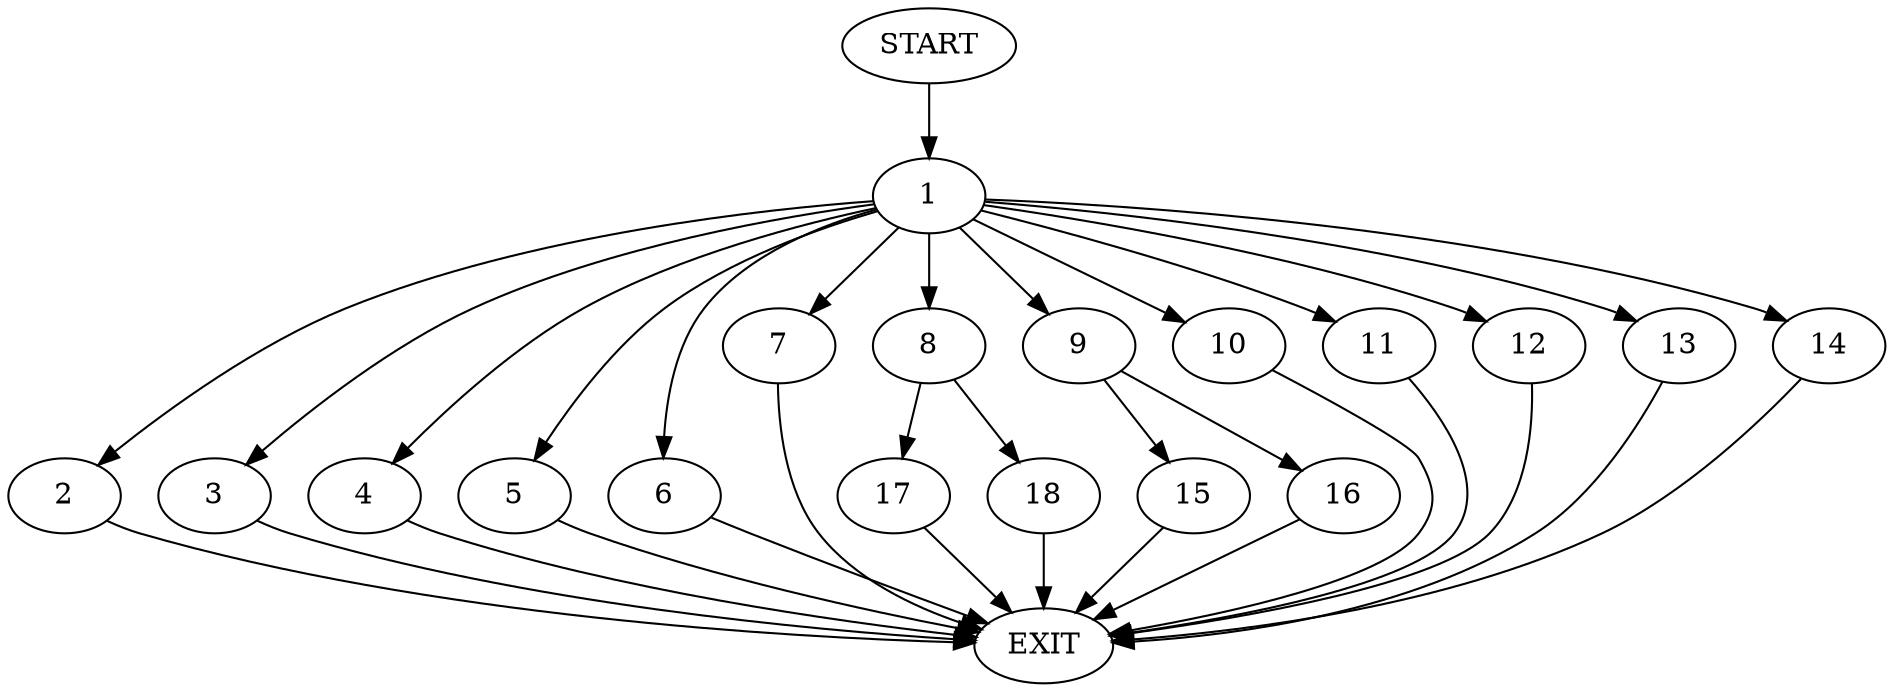 digraph {
0 [label="START"]
19 [label="EXIT"]
0 -> 1
1 -> 2
1 -> 3
1 -> 4
1 -> 5
1 -> 6
1 -> 7
1 -> 8
1 -> 9
1 -> 10
1 -> 11
1 -> 12
1 -> 13
1 -> 14
6 -> 19
10 -> 19
14 -> 19
11 -> 19
12 -> 19
5 -> 19
4 -> 19
3 -> 19
2 -> 19
9 -> 15
9 -> 16
7 -> 19
8 -> 17
8 -> 18
13 -> 19
15 -> 19
16 -> 19
18 -> 19
17 -> 19
}

